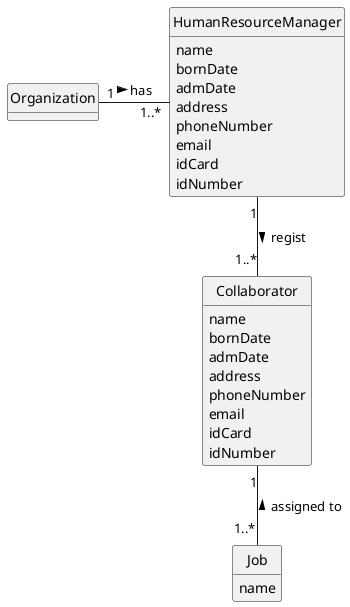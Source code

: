 @startuml
skinparam monochrome true
skinparam packageStyle rectangle
skinparam shadowing false

skinparam classAttributeIconSize 0

hide circle
hide methods

class Organization {
}

class HumanResourceManager {
    name
    bornDate
    admDate
    address
    phoneNumber
    email
    idCard
    idNumber
}

class Collaborator {
    name
    bornDate
    admDate
    address
    phoneNumber
    email
    idCard
    idNumber
}

class Job {
    name
}

Organization "1" - "1..*" HumanResourceManager: has >
HumanResourceManager "1" -- "1..*" Collaborator : regist >
Collaborator "1" -- "1..*" Job : assigned to <
@enduml